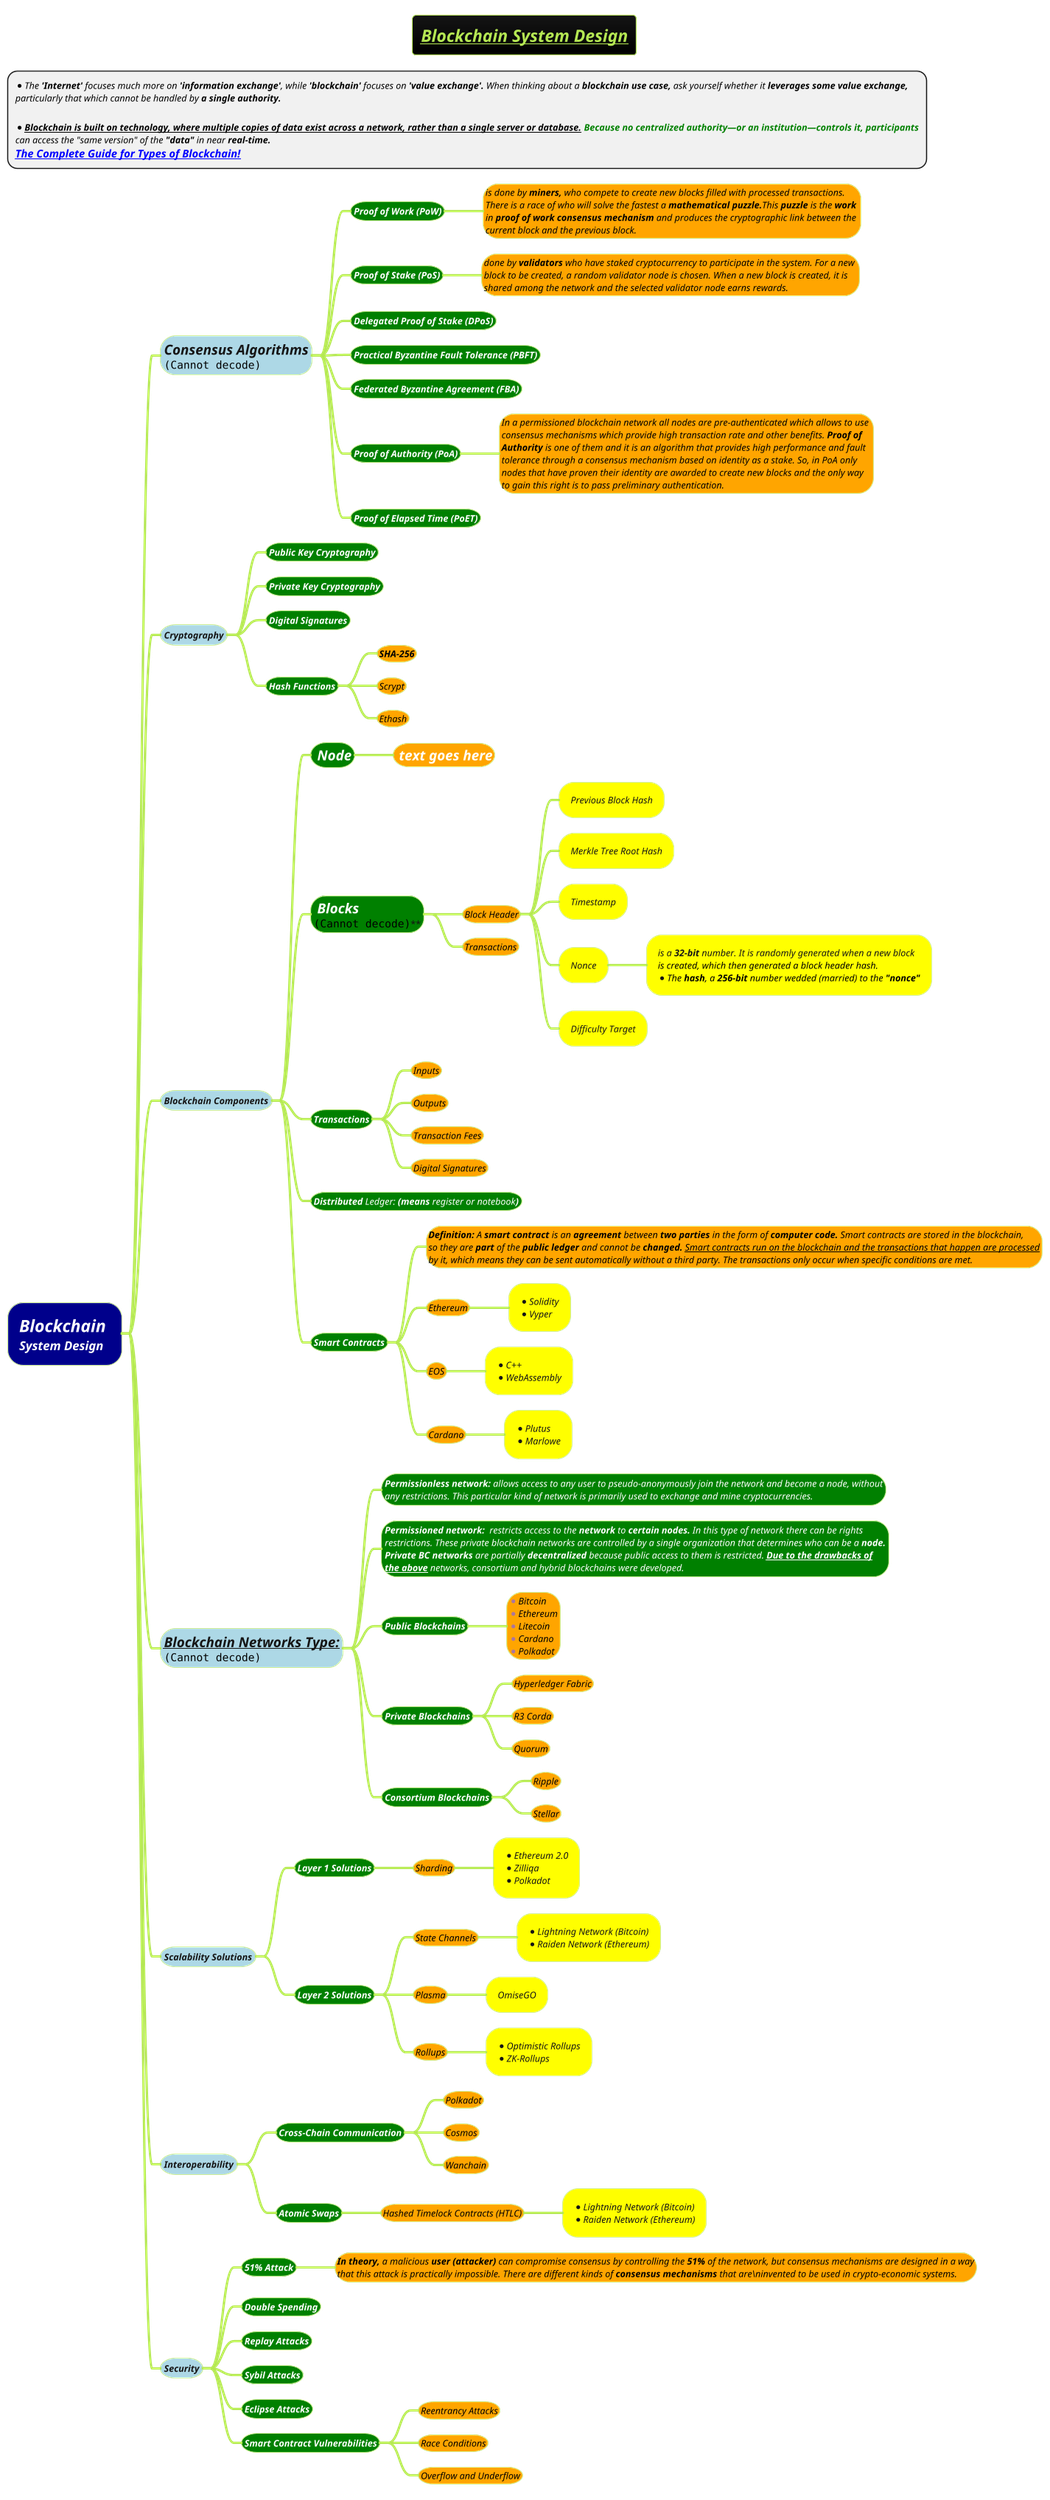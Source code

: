 @startmindmap
title =<i><u><size:18>Blockchain System Design
*:*<i><size:12>The **'Internet'** focuses much more on **'information exchange'**, while **'blockchain'** focuses on **'value exchange'.** When thinking about a **blockchain use case,** ask yourself whether it <b>leverages some value exchange,
<i><size:12>particularly that which cannot be handled by <b>a single authority.

*<u><i><size:12>**Blockchain is built on technology, where multiple copies of data exist across a network, rather than a single server or database.**</u> <i><size:12><color:green><b>Because no centralized authority—or an institution—controls it, participants
<i><size:12>can access the "same version" of the **"data"** in near <b>real-time.
<b><i>[[https://www.simplilearn.com/tutorials/blockchain-tutorial/types-of-blockchain The Complete Guide for Types of Blockchain!]];
!theme hacker

+[#darkblue] <i><color:white><size:22>Blockchain \n<i><color:white>System Design
++[#lightblue] <i><size:18>**Consensus Algorithms**\n<img:images/img_2.png{scale=.7}>
+++[#green] <i><size:12><color #white>**Proof of Work (PoW)**
****[#orange] <i><size:12><color #black>is done by **miners,** who compete to create new blocks filled with processed transactions. \n<i><size:12><color #black>There is a race of who will solve the fastest a **mathematical puzzle.**This **puzzle** is the **work** \n<i><size:12><color #black>in **proof of work consensus mechanism** and produces the cryptographic link between the \n<i><size:12><color #black>current block and the previous block.
+++[#green] <i><size:12><color #white>**Proof of Stake (PoS)**
****[#orange] <i><size:12><color #black>done by **validators** who have staked cryptocurrency to participate in the system. For a new \n<i><size:12><color #black>block to be created, a random validator node is chosen. When a new block is created, it is \n<i><size:12><color #black>shared among the network and the selected validator node earns rewards.
+++[#green] <i><size:12><color #white>**Delegated Proof of Stake (DPoS)**
+++[#green] <i><size:12><color #white>**Practical Byzantine Fault Tolerance (PBFT)**
+++[#green] <i><size:12><color #white>**Federated Byzantine Agreement (FBA)**
+++[#green] <i><size:12><color #white>**Proof of Authority (PoA)**
****[#orange] <i><size:12><color #black>In a permissioned blockchain network all nodes are pre-authenticated which allows to use \n<i><size:12><color #black>consensus mechanisms which provide high transaction rate and other benefits. **Proof of **\n<i><size:12><color #black>**Authority** is one of them and it is an algorithm that provides high performance and fault \n<i><size:12><color #black>tolerance through a consensus mechanism based on identity as a stake. So, in PoA only \n<i><size:12><color #black>nodes that have proven their identity are awarded to create new blocks and the only way \n<i><size:12><color #black>to gain this right is to pass preliminary authentication.
+++[#green] <i><size:12><color #white>**Proof of Elapsed Time (PoET)**

++[#lightblue] <i><size:12>Cryptography
+++[#green] <i><size:12><color #white>**Public Key Cryptography**
+++[#green] <i><size:12><color #white>**Private Key Cryptography**
+++[#green] <i><size:12><color #white>**Digital Signatures**
+++[#green] <i><size:12><color #white>**Hash Functions**
****[#orange] <i><size:12><color #black>**SHA-256**
****[#orange] <i><size:12><color #black>Scrypt
****[#orange] <i><size:12><color #black>Ethash

++[#lightblue] <i><size:12>Blockchain Components
+++[#green] <i><size:18> <color #white>**Node**
++++[#orange] <i><size:18> <color #white>**text goes here**
+++[#green] <i><size:18> <color #white>**Blocks** \n<img:images/img.png{scale=1}>**
****[#orange] <i><size:12><color #black>Block Header
*****[#yellow] <i><size:12>Previous Block Hash
*****[#yellow] <i><size:12>Merkle Tree Root Hash
*****[#yellow] <i><size:12>Timestamp
*****[#yellow] <i><size:12>Nonce
++++++[#yellow] <i><size:12>is a **32-bit** number. It is randomly generated when a new block\n<i><size:12><color #black>is created, which then generated a block header hash.\n* <i><size:12><color #black>The **hash**, a **256-bit** number wedded (married) to the **"nonce"**
*****[#yellow] <i><size:12>Difficulty Target
****[#orange] <i><size:12><color #black>Transactions
+++[#green] <i><size:12><color #white>**Transactions**
****[#orange] <i><size:12><color #black>Inputs
****[#orange] <i><size:12><color #black>Outputs
****[#orange] <i><size:12><color #black>Transaction Fees
****[#orange] <i><size:12><color #black>Digital Signatures
+++[#green] <i><size:12><color #white>**Distributed **Ledger:** (means **register or notebook**)**
+++[#green] <i><size:12><color #white>**Smart Contracts**
****[#orange] <i><size:12><color #black>**Definition:** A **smart contract** is an **agreement** between **two parties** in the form of **computer code.** Smart contracts are stored in the blockchain,\n<i><size:12><color #black>so they are **part** of the **public ledger** and cannot be **changed.** <u>Smart contracts run on the blockchain and the transactions that happen are processed\n<i><size:12><color #black>by it, which means they can be sent automatically without a third party. The transactions only occur when specific conditions are met.
****[#orange] <i><size:12><color #black>Ethereum
*****[#yellow] *<i><size:12>Solidity \n*<i><size:12>Vyper
****[#orange] <i><size:12><color #black>EOS
*****[#yellow] *<i><size:12>C++ \n*<i><size:12>WebAssembly
****[#orange] <i><size:12><color #black>Cardano
*****[#yellow] *<i><size:12>Plutus \n*<i><size:12>Marlowe

**[#lightblue] <i><size:18>__**Blockchain Networks Type:**__\n<img:images/img_1.png{scale=.8}>
***[#green]:<i><size:12><color #white>**Permissionless network:** allows access to any user to pseudo-anonymously join the network and become a node, without
<i><size:12><color #white>any restrictions. This particular kind of network is primarily used to exchange and mine cryptocurrencies.;

***[#green]:<i><size:12><color #white>**Permissioned network:**  restricts access to the **network** to **certain nodes.** In this type of network there can be rights
<i><size:12><color #white>restrictions. These private blockchain networks are controlled by a single organization that determines who can be a <b>node.
<i><size:12><color #white>**Private BC networks** are partially **decentralized** because public access to them is restricted. <b><u>Due to the drawbacks of
<i><size:12><color #white><u>**the above**</u> networks, consortium and hybrid blockchains were developed.;

+++[#green] <i><size:12><color #white>**Public Blockchains**
****[#orange] *<i><size:12><color #black>Bitcoin \n*<i><size:12><color #black>Ethereum \n*<i><size:12><color #black>Litecoin \n*<i><size:12><color #black>Cardano \n*<i><size:12><color #black>Polkadot
+++[#green] <i><size:12><color #white>**Private Blockchains**
****[#orange] <i><size:12><color #black>Hyperledger Fabric
****[#orange] <i><size:12><color #black>R3 Corda
****[#orange] <i><size:12><color #black>Quorum
+++[#green] <i><size:12><color #white>**Consortium Blockchains**
****[#orange] <i><size:12><color #black>Ripple
****[#orange] <i><size:12><color #black>Stellar

++[#lightblue] <i><size:12>Scalability Solutions
+++[#green] <i><size:12><color #white>**Layer 1 Solutions**
****[#orange] <i><size:12><color #black>Sharding
*****[#yellow] *<i><size:12>Ethereum 2.0 \n*<i><size:12>Zilliqa \n*<i><size:12>Polkadot
+++[#green] <i><size:12><color #white>**Layer 2 Solutions**
****[#orange] <i><size:12><color #black>State Channels
*****[#yellow] *<i><size:12>Lightning Network (Bitcoin) \n*<i><size:12>Raiden Network (Ethereum)
****[#orange] <i><size:12><color #black>Plasma
*****[#yellow] <i><size:12>OmiseGO
****[#orange] <i><size:12><color #black>Rollups
*****[#yellow] *<i><size:12>Optimistic Rollups \n*<i><size:12>ZK-Rollups

++[#lightblue] <i><size:12>Interoperability
+++[#green] <i><size:12><color #white>**Cross-Chain Communication**
****[#orange] <i><size:12><color #black>Polkadot
****[#orange] <i><size:12><color #black>Cosmos
****[#orange] <i><size:12><color #black>Wanchain
+++[#green] <i><size:12><color #white>**Atomic Swaps**
****[#orange] <i><size:12><color #black>Hashed Timelock Contracts (HTLC)
*****[#yellow] *<i><size:12>Lightning Network (Bitcoin) \n*<i><size:12>Raiden Network (Ethereum)

++[#lightblue] <i><size:12>Security
+++[#green] <i><size:12><color #white>**51% Attack**
****[#orange]:<i><size:12><color #black>**In theory,** a malicious **user (attacker)** can compromise consensus by controlling the **51%** of the network, but consensus mechanisms are designed in a way
<i><size:12><color #black>that this attack is practically impossible. There are different kinds of **consensus mechanisms** that are\n<i><size:12><color #black>invented to be used in crypto-economic systems.;
+++[#green] <i><size:12><color #white>**Double Spending**
+++[#green] <i><size:12><color #white>**Replay Attacks**
+++[#green] <i><size:12><color #white>**Sybil Attacks**
+++[#green] <i><size:12><color #white>**Eclipse Attacks**
+++[#green] <i><size:12><color #white>**Smart Contract Vulnerabilities**
****[#orange] <i><size:12><color #black>Reentrancy Attacks
****[#orange] <i><size:12><color #black>Race Conditions
****[#orange] <i><size:12><color #black>Overflow and Underflow
@endmindmap

